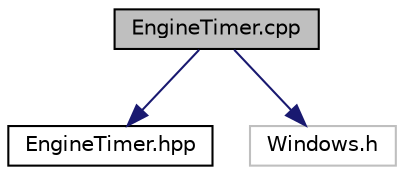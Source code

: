 digraph "EngineTimer.cpp"
{
  edge [fontname="Helvetica",fontsize="10",labelfontname="Helvetica",labelfontsize="10"];
  node [fontname="Helvetica",fontsize="10",shape=record];
  Node0 [label="EngineTimer.cpp",height=0.2,width=0.4,color="black", fillcolor="grey75", style="filled", fontcolor="black"];
  Node0 -> Node1 [color="midnightblue",fontsize="10",style="solid",fontname="Helvetica"];
  Node1 [label="EngineTimer.hpp",height=0.2,width=0.4,color="black", fillcolor="white", style="filled",URL="$_engine_timer_8hpp.html",tooltip="Timer class for IndieEngine. "];
  Node0 -> Node2 [color="midnightblue",fontsize="10",style="solid",fontname="Helvetica"];
  Node2 [label="Windows.h",height=0.2,width=0.4,color="grey75", fillcolor="white", style="filled"];
}
